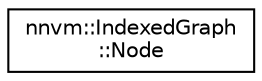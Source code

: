 digraph "Graphical Class Hierarchy"
{
 // LATEX_PDF_SIZE
  edge [fontname="Helvetica",fontsize="10",labelfontname="Helvetica",labelfontsize="10"];
  node [fontname="Helvetica",fontsize="10",shape=record];
  rankdir="LR";
  Node0 [label="nnvm::IndexedGraph\l::Node",height=0.2,width=0.4,color="black", fillcolor="white", style="filled",URL="$structnnvm_1_1IndexedGraph_1_1Node.html",tooltip="Node data structure in IndexedGraph."];
}
